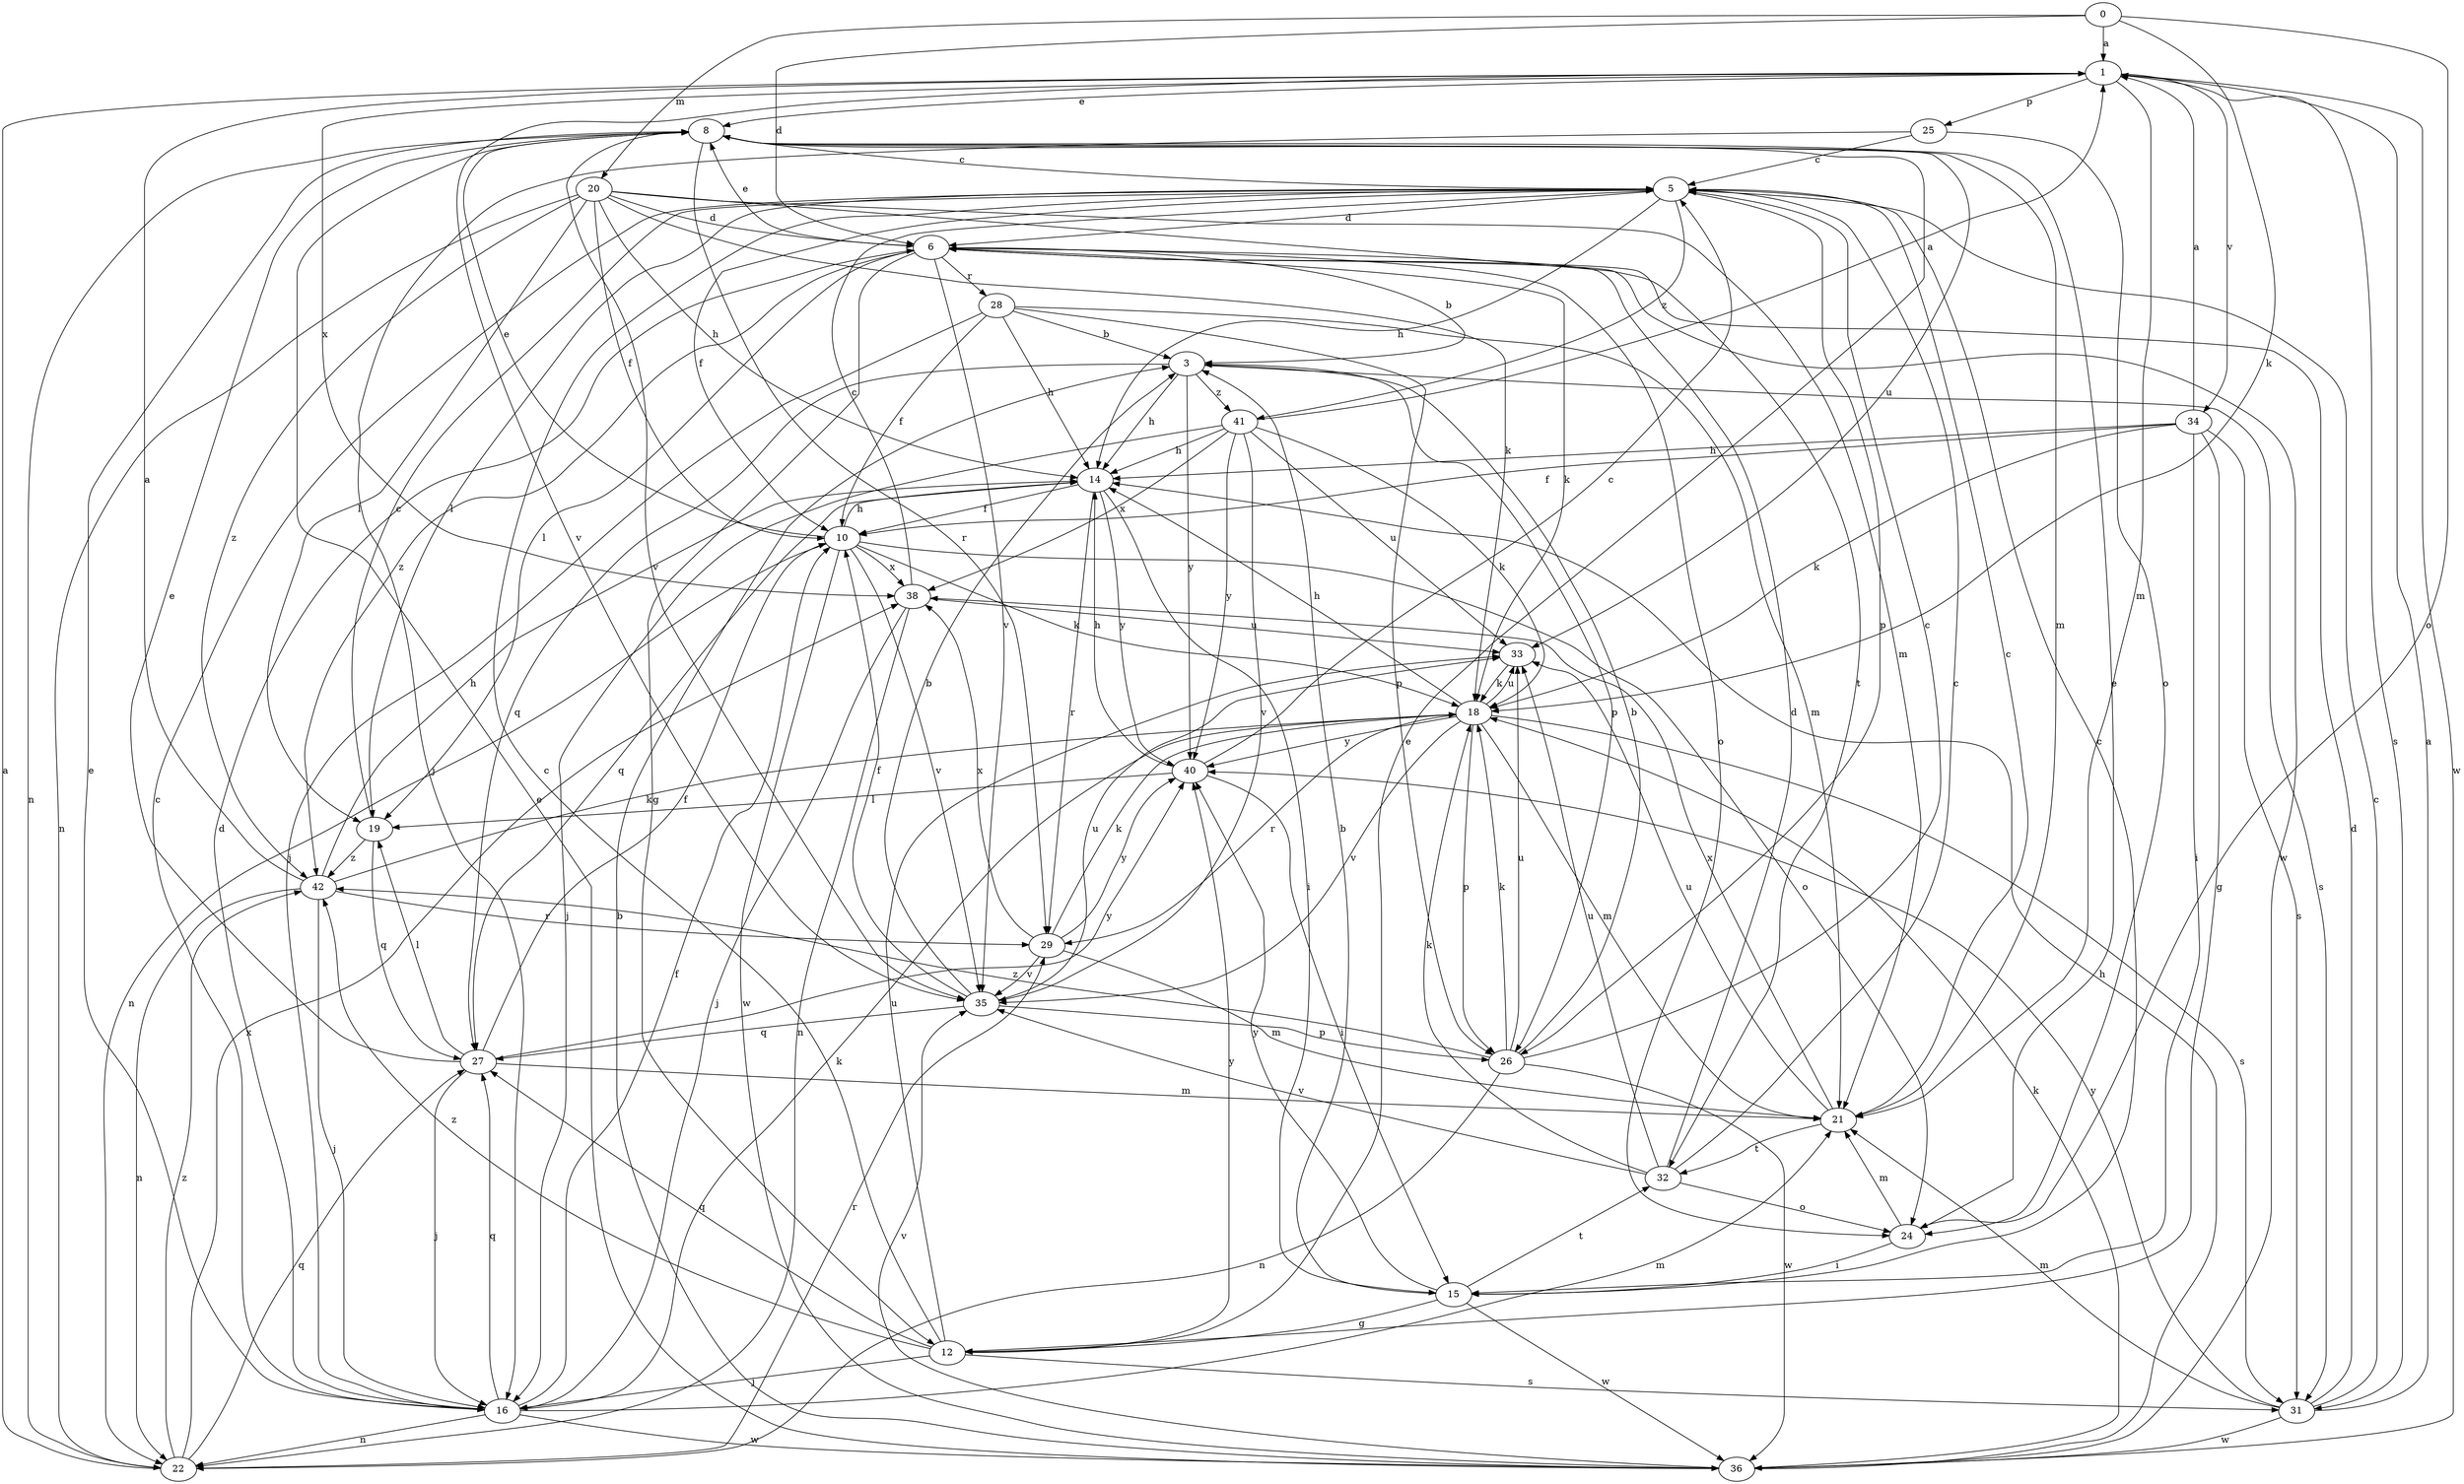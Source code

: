strict digraph  {
0;
1;
3;
5;
6;
8;
10;
12;
14;
15;
16;
18;
19;
20;
21;
22;
24;
25;
26;
27;
28;
29;
31;
32;
33;
34;
35;
36;
38;
40;
41;
42;
0 -> 1  [label=a];
0 -> 6  [label=d];
0 -> 18  [label=k];
0 -> 20  [label=m];
0 -> 24  [label=o];
1 -> 8  [label=e];
1 -> 21  [label=m];
1 -> 25  [label=p];
1 -> 31  [label=s];
1 -> 34  [label=v];
1 -> 35  [label=v];
1 -> 36  [label=w];
1 -> 38  [label=x];
3 -> 14  [label=h];
3 -> 26  [label=p];
3 -> 27  [label=q];
3 -> 31  [label=s];
3 -> 40  [label=y];
3 -> 41  [label=z];
5 -> 6  [label=d];
5 -> 10  [label=f];
5 -> 14  [label=h];
5 -> 19  [label=l];
5 -> 26  [label=p];
5 -> 41  [label=z];
6 -> 3  [label=b];
6 -> 8  [label=e];
6 -> 12  [label=g];
6 -> 18  [label=k];
6 -> 19  [label=l];
6 -> 24  [label=o];
6 -> 28  [label=r];
6 -> 35  [label=v];
6 -> 36  [label=w];
6 -> 42  [label=z];
8 -> 5  [label=c];
8 -> 21  [label=m];
8 -> 22  [label=n];
8 -> 29  [label=r];
8 -> 33  [label=u];
8 -> 35  [label=v];
10 -> 8  [label=e];
10 -> 14  [label=h];
10 -> 18  [label=k];
10 -> 22  [label=n];
10 -> 24  [label=o];
10 -> 35  [label=v];
10 -> 36  [label=w];
10 -> 38  [label=x];
12 -> 5  [label=c];
12 -> 8  [label=e];
12 -> 16  [label=j];
12 -> 27  [label=q];
12 -> 31  [label=s];
12 -> 33  [label=u];
12 -> 40  [label=y];
12 -> 42  [label=z];
14 -> 10  [label=f];
14 -> 15  [label=i];
14 -> 27  [label=q];
14 -> 29  [label=r];
14 -> 40  [label=y];
15 -> 3  [label=b];
15 -> 5  [label=c];
15 -> 12  [label=g];
15 -> 32  [label=t];
15 -> 36  [label=w];
15 -> 40  [label=y];
16 -> 5  [label=c];
16 -> 6  [label=d];
16 -> 8  [label=e];
16 -> 10  [label=f];
16 -> 18  [label=k];
16 -> 21  [label=m];
16 -> 22  [label=n];
16 -> 27  [label=q];
16 -> 36  [label=w];
18 -> 14  [label=h];
18 -> 21  [label=m];
18 -> 26  [label=p];
18 -> 29  [label=r];
18 -> 31  [label=s];
18 -> 33  [label=u];
18 -> 35  [label=v];
18 -> 40  [label=y];
19 -> 5  [label=c];
19 -> 27  [label=q];
19 -> 42  [label=z];
20 -> 6  [label=d];
20 -> 10  [label=f];
20 -> 14  [label=h];
20 -> 18  [label=k];
20 -> 19  [label=l];
20 -> 21  [label=m];
20 -> 22  [label=n];
20 -> 32  [label=t];
20 -> 42  [label=z];
21 -> 5  [label=c];
21 -> 32  [label=t];
21 -> 33  [label=u];
21 -> 38  [label=x];
22 -> 1  [label=a];
22 -> 27  [label=q];
22 -> 29  [label=r];
22 -> 38  [label=x];
22 -> 42  [label=z];
24 -> 8  [label=e];
24 -> 15  [label=i];
24 -> 21  [label=m];
25 -> 5  [label=c];
25 -> 16  [label=j];
25 -> 24  [label=o];
26 -> 3  [label=b];
26 -> 5  [label=c];
26 -> 18  [label=k];
26 -> 22  [label=n];
26 -> 33  [label=u];
26 -> 36  [label=w];
26 -> 42  [label=z];
27 -> 8  [label=e];
27 -> 10  [label=f];
27 -> 16  [label=j];
27 -> 19  [label=l];
27 -> 21  [label=m];
27 -> 40  [label=y];
28 -> 3  [label=b];
28 -> 10  [label=f];
28 -> 14  [label=h];
28 -> 16  [label=j];
28 -> 21  [label=m];
28 -> 26  [label=p];
29 -> 18  [label=k];
29 -> 21  [label=m];
29 -> 35  [label=v];
29 -> 38  [label=x];
29 -> 40  [label=y];
31 -> 1  [label=a];
31 -> 5  [label=c];
31 -> 6  [label=d];
31 -> 21  [label=m];
31 -> 36  [label=w];
31 -> 40  [label=y];
32 -> 5  [label=c];
32 -> 6  [label=d];
32 -> 18  [label=k];
32 -> 24  [label=o];
32 -> 33  [label=u];
32 -> 35  [label=v];
33 -> 18  [label=k];
34 -> 1  [label=a];
34 -> 10  [label=f];
34 -> 12  [label=g];
34 -> 14  [label=h];
34 -> 15  [label=i];
34 -> 18  [label=k];
34 -> 31  [label=s];
35 -> 3  [label=b];
35 -> 10  [label=f];
35 -> 26  [label=p];
35 -> 27  [label=q];
35 -> 33  [label=u];
36 -> 3  [label=b];
36 -> 8  [label=e];
36 -> 14  [label=h];
36 -> 18  [label=k];
36 -> 35  [label=v];
38 -> 5  [label=c];
38 -> 16  [label=j];
38 -> 22  [label=n];
38 -> 33  [label=u];
40 -> 5  [label=c];
40 -> 14  [label=h];
40 -> 15  [label=i];
40 -> 19  [label=l];
41 -> 1  [label=a];
41 -> 14  [label=h];
41 -> 16  [label=j];
41 -> 18  [label=k];
41 -> 33  [label=u];
41 -> 35  [label=v];
41 -> 38  [label=x];
41 -> 40  [label=y];
42 -> 1  [label=a];
42 -> 14  [label=h];
42 -> 16  [label=j];
42 -> 18  [label=k];
42 -> 22  [label=n];
42 -> 29  [label=r];
}
